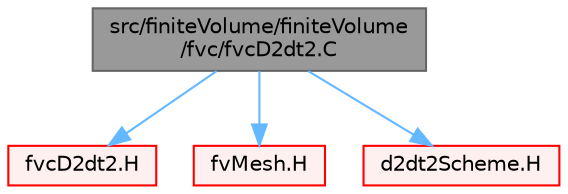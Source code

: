 digraph "src/finiteVolume/finiteVolume/fvc/fvcD2dt2.C"
{
 // LATEX_PDF_SIZE
  bgcolor="transparent";
  edge [fontname=Helvetica,fontsize=10,labelfontname=Helvetica,labelfontsize=10];
  node [fontname=Helvetica,fontsize=10,shape=box,height=0.2,width=0.4];
  Node1 [id="Node000001",label="src/finiteVolume/finiteVolume\l/fvc/fvcD2dt2.C",height=0.2,width=0.4,color="gray40", fillcolor="grey60", style="filled", fontcolor="black",tooltip=" "];
  Node1 -> Node2 [id="edge1_Node000001_Node000002",color="steelblue1",style="solid",tooltip=" "];
  Node2 [id="Node000002",label="fvcD2dt2.H",height=0.2,width=0.4,color="red", fillcolor="#FFF0F0", style="filled",URL="$fvcD2dt2_8H.html",tooltip="Calculate the second temporal derivative."];
  Node1 -> Node129 [id="edge2_Node000001_Node000129",color="steelblue1",style="solid",tooltip=" "];
  Node129 [id="Node000129",label="fvMesh.H",height=0.2,width=0.4,color="red", fillcolor="#FFF0F0", style="filled",URL="$fvMesh_8H.html",tooltip=" "];
  Node1 -> Node342 [id="edge3_Node000001_Node000342",color="steelblue1",style="solid",tooltip=" "];
  Node342 [id="Node000342",label="d2dt2Scheme.H",height=0.2,width=0.4,color="red", fillcolor="#FFF0F0", style="filled",URL="$d2dt2Scheme_8H.html",tooltip=" "];
}
